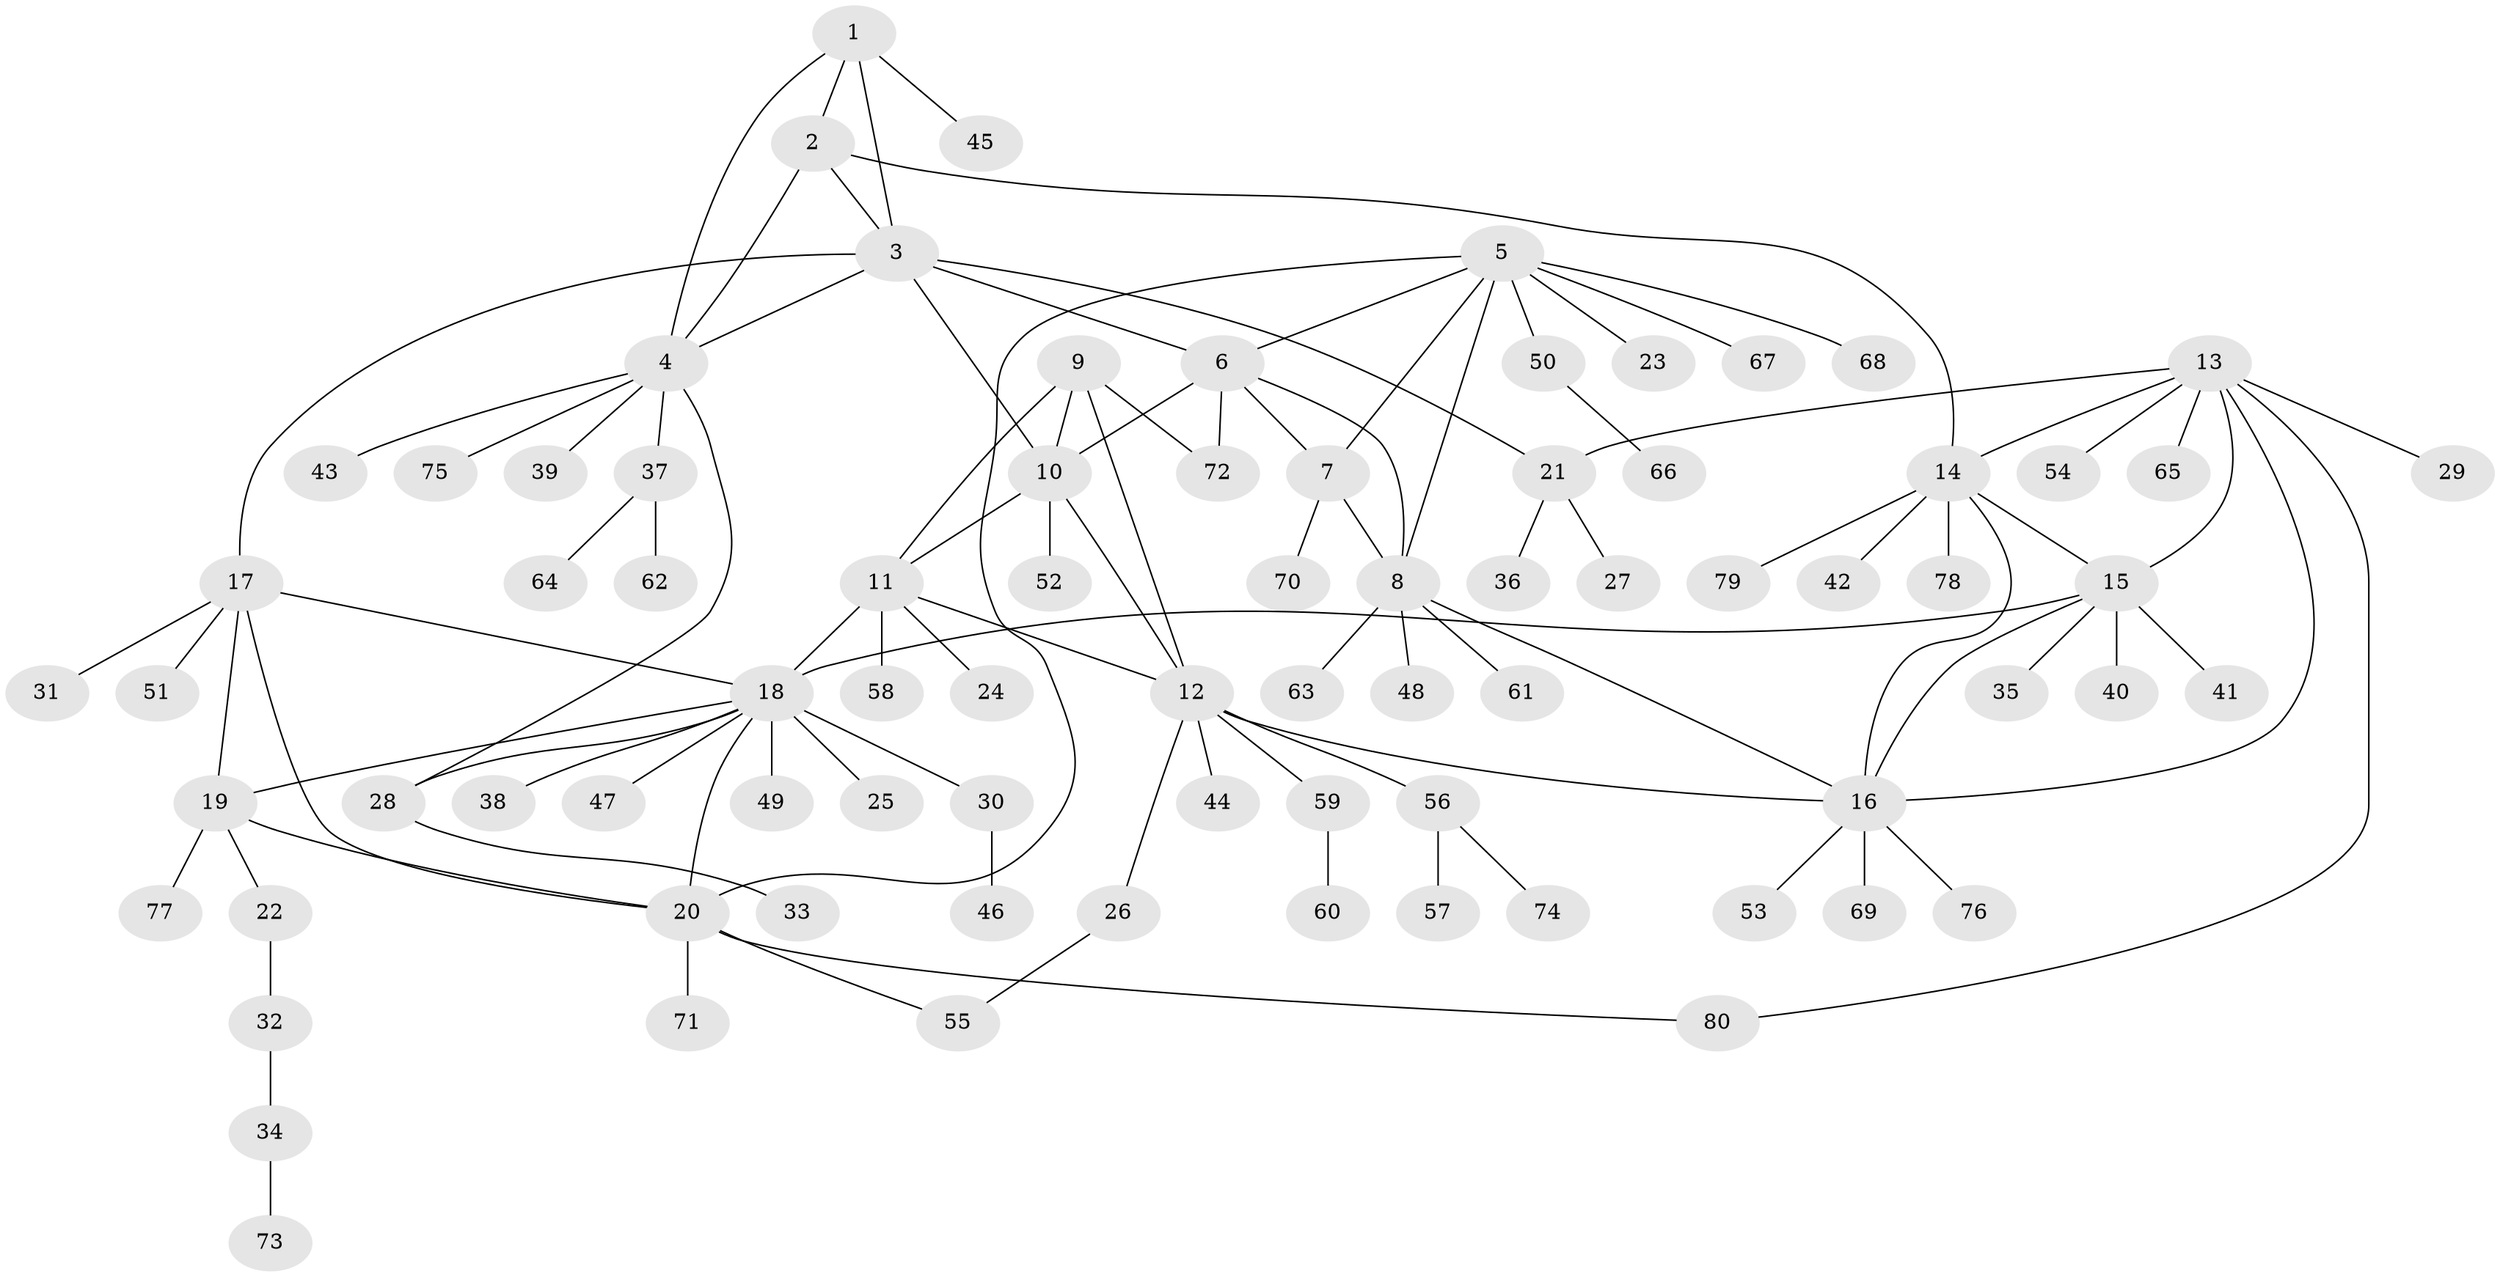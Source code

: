 // Generated by graph-tools (version 1.1) at 2025/54/03/09/25 04:54:47]
// undirected, 80 vertices, 105 edges
graph export_dot {
graph [start="1"]
  node [color=gray90,style=filled];
  1;
  2;
  3;
  4;
  5;
  6;
  7;
  8;
  9;
  10;
  11;
  12;
  13;
  14;
  15;
  16;
  17;
  18;
  19;
  20;
  21;
  22;
  23;
  24;
  25;
  26;
  27;
  28;
  29;
  30;
  31;
  32;
  33;
  34;
  35;
  36;
  37;
  38;
  39;
  40;
  41;
  42;
  43;
  44;
  45;
  46;
  47;
  48;
  49;
  50;
  51;
  52;
  53;
  54;
  55;
  56;
  57;
  58;
  59;
  60;
  61;
  62;
  63;
  64;
  65;
  66;
  67;
  68;
  69;
  70;
  71;
  72;
  73;
  74;
  75;
  76;
  77;
  78;
  79;
  80;
  1 -- 2;
  1 -- 3;
  1 -- 4;
  1 -- 45;
  2 -- 3;
  2 -- 4;
  2 -- 14;
  3 -- 4;
  3 -- 6;
  3 -- 10;
  3 -- 17;
  3 -- 21;
  4 -- 28;
  4 -- 37;
  4 -- 39;
  4 -- 43;
  4 -- 75;
  5 -- 6;
  5 -- 7;
  5 -- 8;
  5 -- 20;
  5 -- 23;
  5 -- 50;
  5 -- 67;
  5 -- 68;
  6 -- 7;
  6 -- 8;
  6 -- 10;
  6 -- 72;
  7 -- 8;
  7 -- 70;
  8 -- 16;
  8 -- 48;
  8 -- 61;
  8 -- 63;
  9 -- 10;
  9 -- 11;
  9 -- 12;
  9 -- 72;
  10 -- 11;
  10 -- 12;
  10 -- 52;
  11 -- 12;
  11 -- 18;
  11 -- 24;
  11 -- 58;
  12 -- 16;
  12 -- 26;
  12 -- 44;
  12 -- 56;
  12 -- 59;
  13 -- 14;
  13 -- 15;
  13 -- 16;
  13 -- 21;
  13 -- 29;
  13 -- 54;
  13 -- 65;
  13 -- 80;
  14 -- 15;
  14 -- 16;
  14 -- 42;
  14 -- 78;
  14 -- 79;
  15 -- 16;
  15 -- 18;
  15 -- 35;
  15 -- 40;
  15 -- 41;
  16 -- 53;
  16 -- 69;
  16 -- 76;
  17 -- 18;
  17 -- 19;
  17 -- 20;
  17 -- 31;
  17 -- 51;
  18 -- 19;
  18 -- 20;
  18 -- 25;
  18 -- 28;
  18 -- 30;
  18 -- 38;
  18 -- 47;
  18 -- 49;
  19 -- 20;
  19 -- 22;
  19 -- 77;
  20 -- 55;
  20 -- 71;
  20 -- 80;
  21 -- 27;
  21 -- 36;
  22 -- 32;
  26 -- 55;
  28 -- 33;
  30 -- 46;
  32 -- 34;
  34 -- 73;
  37 -- 62;
  37 -- 64;
  50 -- 66;
  56 -- 57;
  56 -- 74;
  59 -- 60;
}
